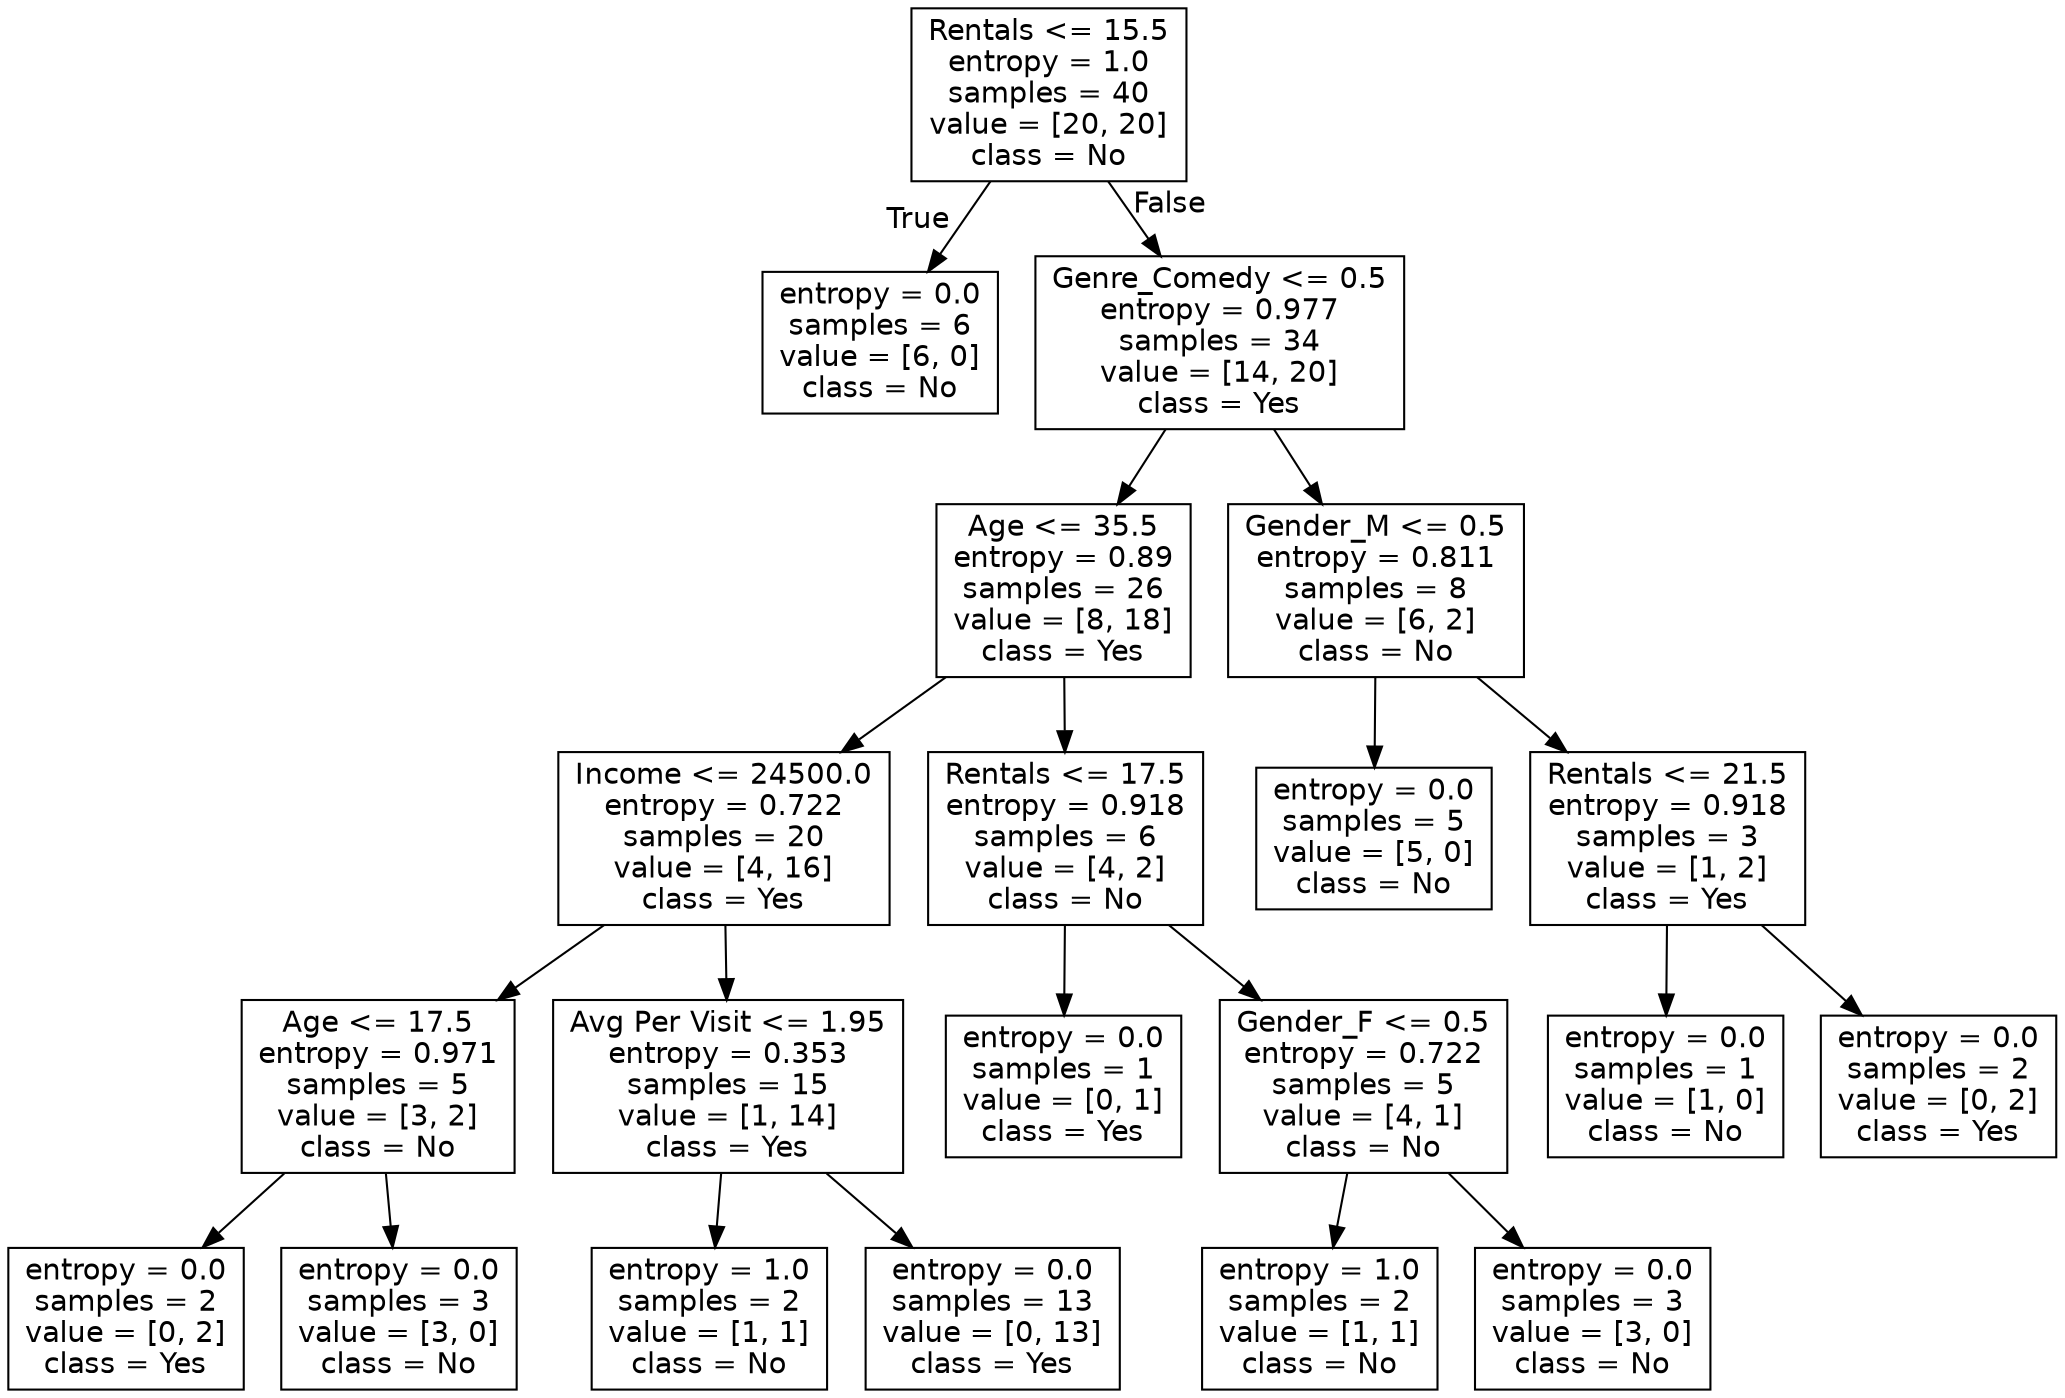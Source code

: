 digraph Tree {
node [shape=box, fontname="helvetica"] ;
edge [fontname="helvetica"] ;
0 [label="Rentals <= 15.5\nentropy = 1.0\nsamples = 40\nvalue = [20, 20]\nclass = No"] ;
1 [label="entropy = 0.0\nsamples = 6\nvalue = [6, 0]\nclass = No"] ;
0 -> 1 [labeldistance=2.5, labelangle=45, headlabel="True"] ;
2 [label="Genre_Comedy <= 0.5\nentropy = 0.977\nsamples = 34\nvalue = [14, 20]\nclass = Yes"] ;
0 -> 2 [labeldistance=2.5, labelangle=-45, headlabel="False"] ;
3 [label="Age <= 35.5\nentropy = 0.89\nsamples = 26\nvalue = [8, 18]\nclass = Yes"] ;
2 -> 3 ;
4 [label="Income <= 24500.0\nentropy = 0.722\nsamples = 20\nvalue = [4, 16]\nclass = Yes"] ;
3 -> 4 ;
5 [label="Age <= 17.5\nentropy = 0.971\nsamples = 5\nvalue = [3, 2]\nclass = No"] ;
4 -> 5 ;
6 [label="entropy = 0.0\nsamples = 2\nvalue = [0, 2]\nclass = Yes"] ;
5 -> 6 ;
7 [label="entropy = 0.0\nsamples = 3\nvalue = [3, 0]\nclass = No"] ;
5 -> 7 ;
8 [label="Avg Per Visit <= 1.95\nentropy = 0.353\nsamples = 15\nvalue = [1, 14]\nclass = Yes"] ;
4 -> 8 ;
9 [label="entropy = 1.0\nsamples = 2\nvalue = [1, 1]\nclass = No"] ;
8 -> 9 ;
10 [label="entropy = 0.0\nsamples = 13\nvalue = [0, 13]\nclass = Yes"] ;
8 -> 10 ;
11 [label="Rentals <= 17.5\nentropy = 0.918\nsamples = 6\nvalue = [4, 2]\nclass = No"] ;
3 -> 11 ;
12 [label="entropy = 0.0\nsamples = 1\nvalue = [0, 1]\nclass = Yes"] ;
11 -> 12 ;
13 [label="Gender_F <= 0.5\nentropy = 0.722\nsamples = 5\nvalue = [4, 1]\nclass = No"] ;
11 -> 13 ;
14 [label="entropy = 1.0\nsamples = 2\nvalue = [1, 1]\nclass = No"] ;
13 -> 14 ;
15 [label="entropy = 0.0\nsamples = 3\nvalue = [3, 0]\nclass = No"] ;
13 -> 15 ;
16 [label="Gender_M <= 0.5\nentropy = 0.811\nsamples = 8\nvalue = [6, 2]\nclass = No"] ;
2 -> 16 ;
17 [label="entropy = 0.0\nsamples = 5\nvalue = [5, 0]\nclass = No"] ;
16 -> 17 ;
18 [label="Rentals <= 21.5\nentropy = 0.918\nsamples = 3\nvalue = [1, 2]\nclass = Yes"] ;
16 -> 18 ;
19 [label="entropy = 0.0\nsamples = 1\nvalue = [1, 0]\nclass = No"] ;
18 -> 19 ;
20 [label="entropy = 0.0\nsamples = 2\nvalue = [0, 2]\nclass = Yes"] ;
18 -> 20 ;
}